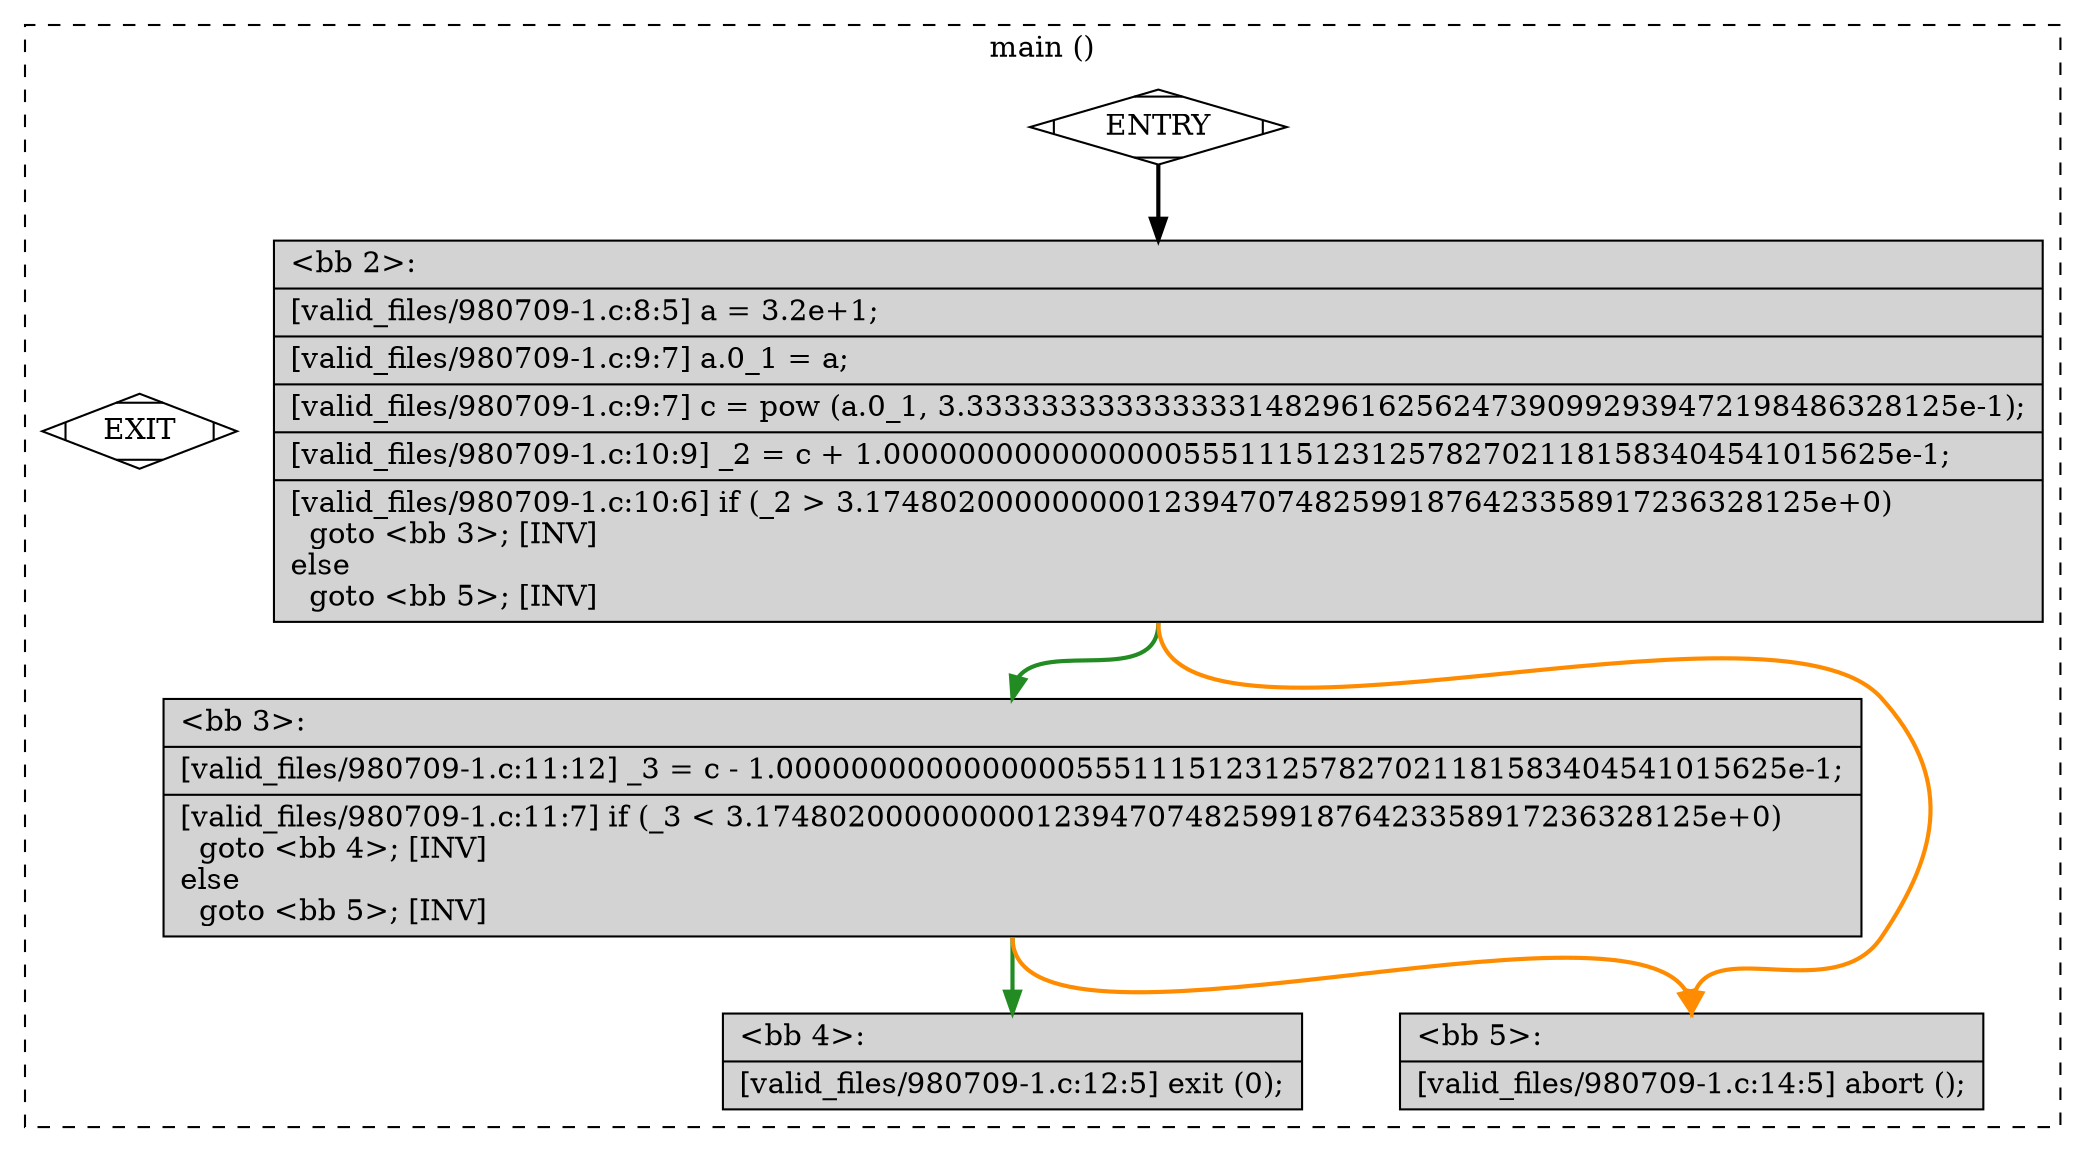 digraph "a-980709-1.c.015t.cfg" {
overlap=false;
subgraph "cluster_main" {
	style="dashed";
	color="black";
	label="main ()";
	fn_0_basic_block_0 [shape=Mdiamond,style=filled,fillcolor=white,label="ENTRY"];

	fn_0_basic_block_1 [shape=Mdiamond,style=filled,fillcolor=white,label="EXIT"];

	fn_0_basic_block_2 [shape=record,style=filled,fillcolor=lightgrey,label="{\<bb\ 2\>:\l\
|[valid_files/980709-1.c:8:5]\ a\ =\ 3.2e+1;\l\
|[valid_files/980709-1.c:9:7]\ a.0_1\ =\ a;\l\
|[valid_files/980709-1.c:9:7]\ c\ =\ pow\ (a.0_1,\ 3.33333333333333314829616256247390992939472198486328125e-1);\l\
|[valid_files/980709-1.c:10:9]\ _2\ =\ c\ +\ 1.000000000000000055511151231257827021181583404541015625e-1;\l\
|[valid_files/980709-1.c:10:6]\ if\ (_2\ \>\ 3.174802000000000123947074825991876423358917236328125e+0)\l\
\ \ goto\ \<bb\ 3\>;\ [INV]\l\
else\l\
\ \ goto\ \<bb\ 5\>;\ [INV]\l\
}"];

	fn_0_basic_block_3 [shape=record,style=filled,fillcolor=lightgrey,label="{\<bb\ 3\>:\l\
|[valid_files/980709-1.c:11:12]\ _3\ =\ c\ -\ 1.000000000000000055511151231257827021181583404541015625e-1;\l\
|[valid_files/980709-1.c:11:7]\ if\ (_3\ \<\ 3.174802000000000123947074825991876423358917236328125e+0)\l\
\ \ goto\ \<bb\ 4\>;\ [INV]\l\
else\l\
\ \ goto\ \<bb\ 5\>;\ [INV]\l\
}"];

	fn_0_basic_block_4 [shape=record,style=filled,fillcolor=lightgrey,label="{\<bb\ 4\>:\l\
|[valid_files/980709-1.c:12:5]\ exit\ (0);\l\
}"];

	fn_0_basic_block_5 [shape=record,style=filled,fillcolor=lightgrey,label="{\<bb\ 5\>:\l\
|[valid_files/980709-1.c:14:5]\ abort\ ();\l\
}"];

	fn_0_basic_block_0:s -> fn_0_basic_block_2:n [style="solid,bold",color=black,weight=100,constraint=true];
	fn_0_basic_block_2:s -> fn_0_basic_block_3:n [style="solid,bold",color=forestgreen,weight=10,constraint=true];
	fn_0_basic_block_2:s -> fn_0_basic_block_5:n [style="solid,bold",color=darkorange,weight=10,constraint=true];
	fn_0_basic_block_3:s -> fn_0_basic_block_4:n [style="solid,bold",color=forestgreen,weight=10,constraint=true];
	fn_0_basic_block_3:s -> fn_0_basic_block_5:n [style="solid,bold",color=darkorange,weight=10,constraint=true];
	fn_0_basic_block_0:s -> fn_0_basic_block_1:n [style="invis",constraint=true];
}
}
